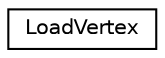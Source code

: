 digraph G
{
  edge [fontname="Helvetica",fontsize="10",labelfontname="Helvetica",labelfontsize="10"];
  node [fontname="Helvetica",fontsize="10",shape=record];
  rankdir=LR;
  Node1 [label="LoadVertex",height=0.2,width=0.4,color="black", fillcolor="white", style="filled",URL="$d9/d79/structLoadVertex.html"];
}
